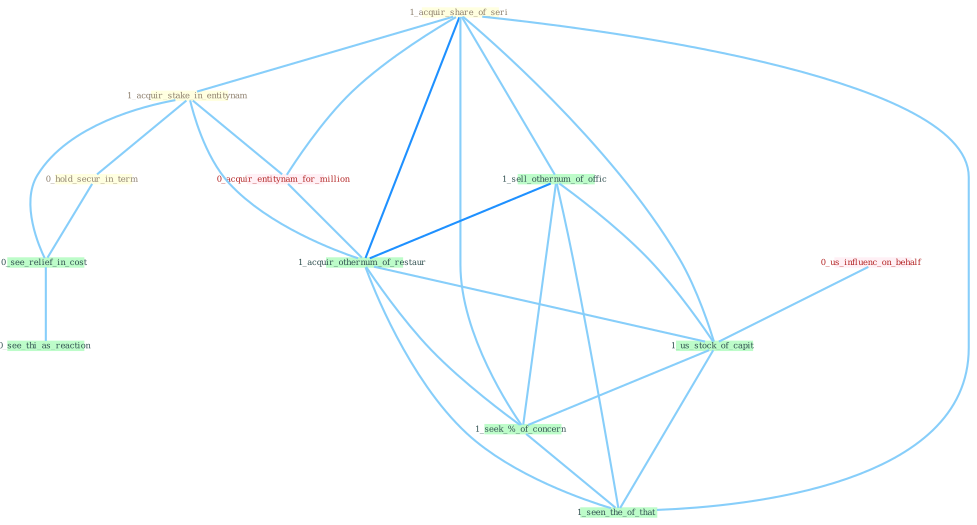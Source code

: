 Graph G{ 
    node
    [shape=polygon,style=filled,width=.5,height=.06,color="#BDFCC9",fixedsize=true,fontsize=4,
    fontcolor="#2f4f4f"];
    {node
    [color="#ffffe0", fontcolor="#8b7d6b"] "1_acquir_share_of_seri " "1_acquir_stake_in_entitynam " "0_hold_secur_in_term "}
{node [color="#fff0f5", fontcolor="#b22222"] "0_acquir_entitynam_for_million " "0_us_influenc_on_behalf "}
edge [color="#B0E2FF"];

	"1_acquir_share_of_seri " -- "1_acquir_stake_in_entitynam " [w="1", color="#87cefa" ];
	"1_acquir_share_of_seri " -- "0_acquir_entitynam_for_million " [w="1", color="#87cefa" ];
	"1_acquir_share_of_seri " -- "1_sell_othernum_of_offic " [w="1", color="#87cefa" ];
	"1_acquir_share_of_seri " -- "1_acquir_othernum_of_restaur " [w="2", color="#1e90ff" , len=0.8];
	"1_acquir_share_of_seri " -- "1_us_stock_of_capit " [w="1", color="#87cefa" ];
	"1_acquir_share_of_seri " -- "1_seek_%_of_concern " [w="1", color="#87cefa" ];
	"1_acquir_share_of_seri " -- "1_seen_the_of_that " [w="1", color="#87cefa" ];
	"1_acquir_stake_in_entitynam " -- "0_hold_secur_in_term " [w="1", color="#87cefa" ];
	"1_acquir_stake_in_entitynam " -- "0_acquir_entitynam_for_million " [w="1", color="#87cefa" ];
	"1_acquir_stake_in_entitynam " -- "0_see_relief_in_cost " [w="1", color="#87cefa" ];
	"1_acquir_stake_in_entitynam " -- "1_acquir_othernum_of_restaur " [w="1", color="#87cefa" ];
	"0_hold_secur_in_term " -- "0_see_relief_in_cost " [w="1", color="#87cefa" ];
	"0_acquir_entitynam_for_million " -- "1_acquir_othernum_of_restaur " [w="1", color="#87cefa" ];
	"1_sell_othernum_of_offic " -- "1_acquir_othernum_of_restaur " [w="2", color="#1e90ff" , len=0.8];
	"1_sell_othernum_of_offic " -- "1_us_stock_of_capit " [w="1", color="#87cefa" ];
	"1_sell_othernum_of_offic " -- "1_seek_%_of_concern " [w="1", color="#87cefa" ];
	"1_sell_othernum_of_offic " -- "1_seen_the_of_that " [w="1", color="#87cefa" ];
	"0_us_influenc_on_behalf " -- "1_us_stock_of_capit " [w="1", color="#87cefa" ];
	"0_see_relief_in_cost " -- "0_see_thi_as_reaction " [w="1", color="#87cefa" ];
	"1_acquir_othernum_of_restaur " -- "1_us_stock_of_capit " [w="1", color="#87cefa" ];
	"1_acquir_othernum_of_restaur " -- "1_seek_%_of_concern " [w="1", color="#87cefa" ];
	"1_acquir_othernum_of_restaur " -- "1_seen_the_of_that " [w="1", color="#87cefa" ];
	"1_us_stock_of_capit " -- "1_seek_%_of_concern " [w="1", color="#87cefa" ];
	"1_us_stock_of_capit " -- "1_seen_the_of_that " [w="1", color="#87cefa" ];
	"1_seek_%_of_concern " -- "1_seen_the_of_that " [w="1", color="#87cefa" ];
}